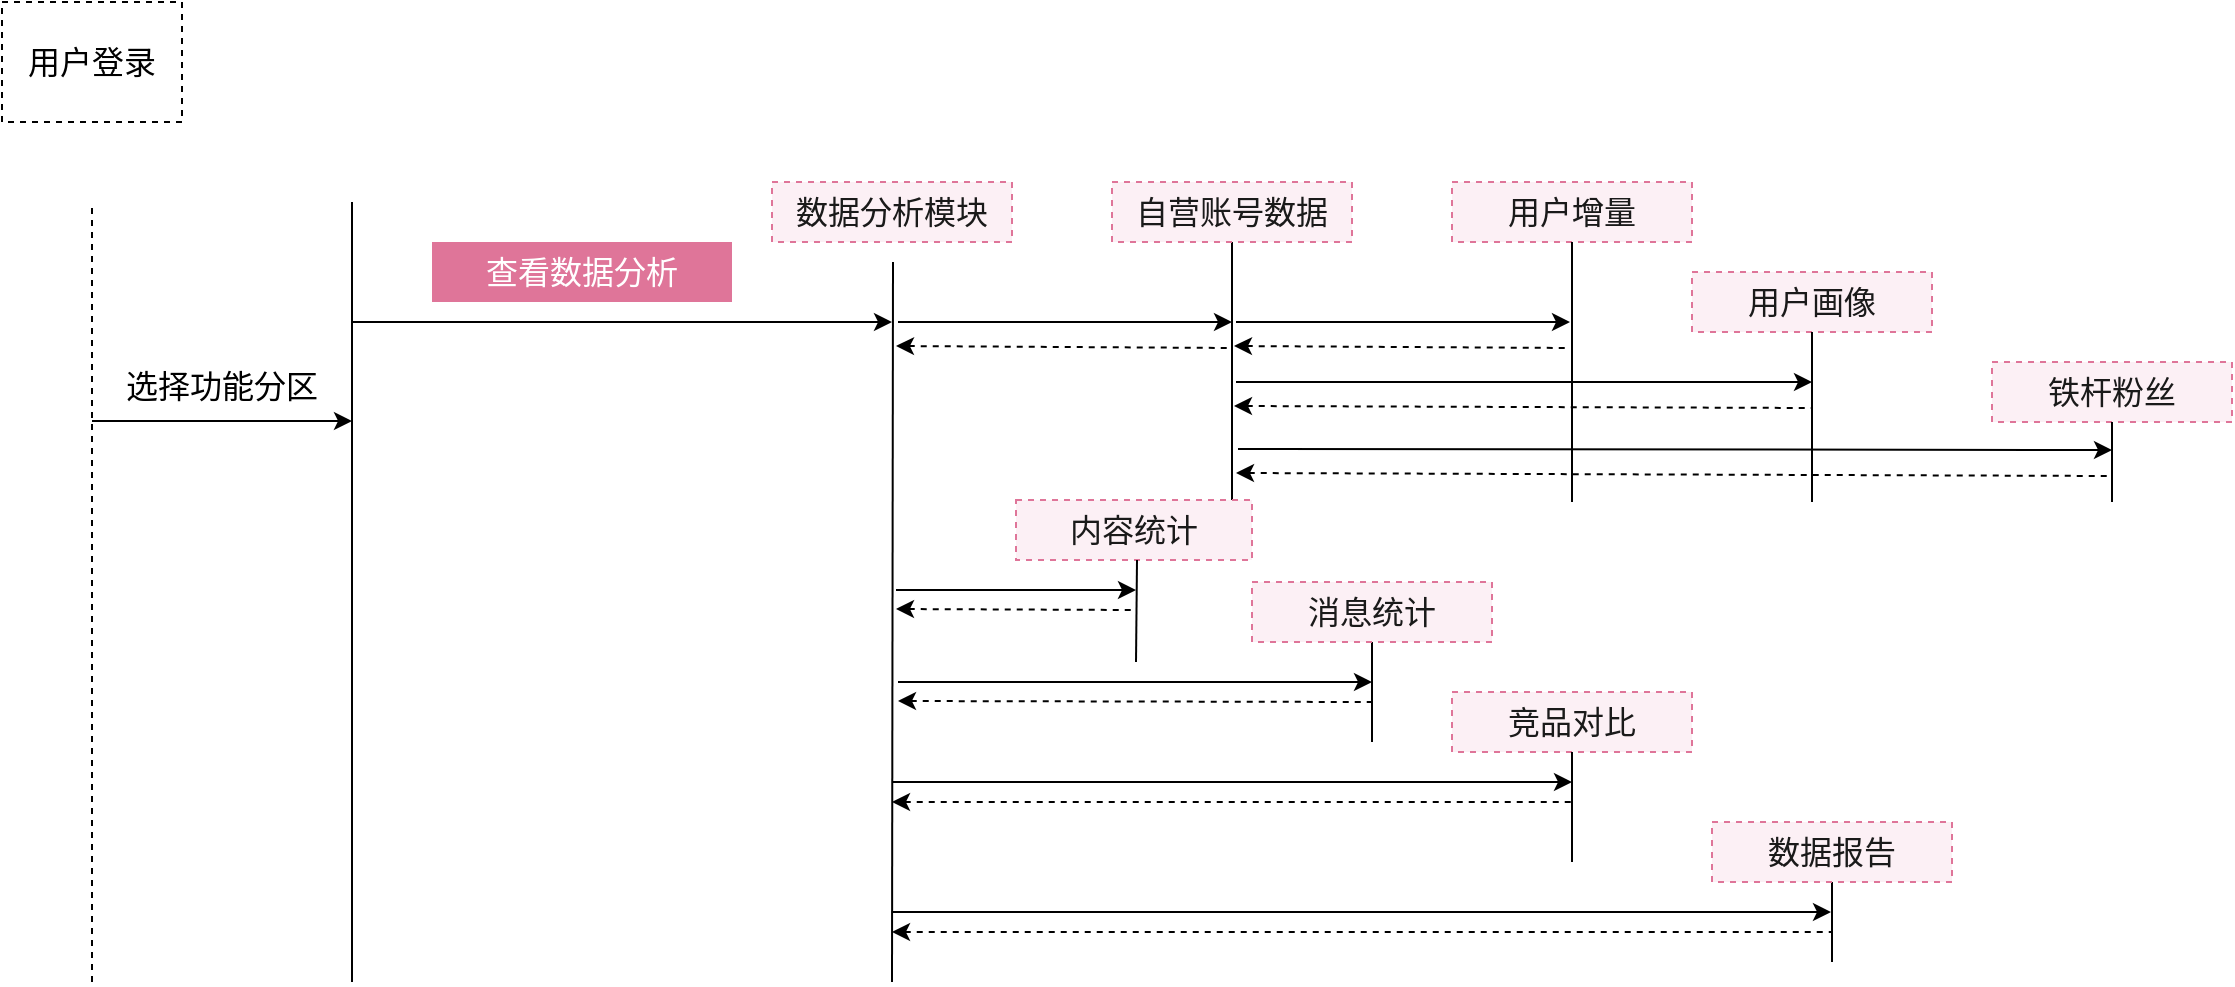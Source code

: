 <mxfile version="11.3.0" type="device" pages="1"><diagram id="HLeTLPxQHlJPXq3hG5YK" name="Page-1"><mxGraphModel dx="1072" dy="792" grid="1" gridSize="10" guides="1" tooltips="1" connect="1" arrows="1" fold="1" page="1" pageScale="1" pageWidth="827" pageHeight="1169" math="0" shadow="0"><root><mxCell id="0"/><mxCell id="1" parent="0"/><mxCell id="O4UMlJO7VJdOk5DAxWLD-32" value="" style="endArrow=none;html=1;startArrow=classic;startFill=1;endFill=0;dashed=1;fontSize=16;" parent="1" edge="1"><mxGeometry width="50" height="50" relative="1" as="geometry"><mxPoint x="652.0" y="895.5" as="sourcePoint"/><mxPoint x="1090" y="897" as="targetPoint"/></mxGeometry></mxCell><mxCell id="O4UMlJO7VJdOk5DAxWLD-14" value="" style="endArrow=none;html=1;fillColor=#1ba1e2;strokeColor=#000000;fontSize=16;" parent="1" edge="1"><mxGeometry width="50" height="50" relative="1" as="geometry"><mxPoint x="650" y="910" as="sourcePoint"/><mxPoint x="650.0" y="780" as="targetPoint"/></mxGeometry></mxCell><mxCell id="JBw9uPX-bLe68wLzSXSp-1" value="" style="endArrow=none;html=1;dashed=1;fontSize=16;" parent="1" edge="1"><mxGeometry width="50" height="50" relative="1" as="geometry"><mxPoint x="80" y="1150" as="sourcePoint"/><mxPoint x="80" y="760" as="targetPoint"/></mxGeometry></mxCell><mxCell id="JBw9uPX-bLe68wLzSXSp-3" value="用户登录" style="rounded=0;whiteSpace=wrap;html=1;dashed=1;fontSize=16;" parent="1" vertex="1"><mxGeometry x="35" y="660" width="90" height="60" as="geometry"/></mxCell><mxCell id="JBw9uPX-bLe68wLzSXSp-61" value="" style="endArrow=none;html=1;fontSize=16;" parent="1" edge="1"><mxGeometry width="50" height="50" relative="1" as="geometry"><mxPoint x="210" y="1150" as="sourcePoint"/><mxPoint x="210" y="760" as="targetPoint"/></mxGeometry></mxCell><mxCell id="JBw9uPX-bLe68wLzSXSp-62" value="" style="endArrow=classic;html=1;fontSize=16;" parent="1" edge="1"><mxGeometry width="50" height="50" relative="1" as="geometry"><mxPoint x="80.0" y="869.5" as="sourcePoint"/><mxPoint x="210" y="869.5" as="targetPoint"/></mxGeometry></mxCell><mxCell id="JBw9uPX-bLe68wLzSXSp-63" value="选择功能分区" style="text;html=1;strokeColor=none;fillColor=none;align=center;verticalAlign=middle;whiteSpace=wrap;rounded=0;dashed=1;fontSize=16;" parent="1" vertex="1"><mxGeometry x="80" y="839.5" width="130" height="24" as="geometry"/></mxCell><mxCell id="JBw9uPX-bLe68wLzSXSp-97" value="" style="endArrow=classic;html=1;fontSize=16;" parent="1" edge="1"><mxGeometry width="50" height="50" relative="1" as="geometry"><mxPoint x="210" y="820" as="sourcePoint"/><mxPoint x="480" y="820" as="targetPoint"/></mxGeometry></mxCell><mxCell id="JBw9uPX-bLe68wLzSXSp-98" value="查看数据分析" style="text;html=1;align=center;verticalAlign=middle;whiteSpace=wrap;rounded=0;dashed=1;fillColor=#df7599;strokeColor=none;fontColor=#ffffff;fontSize=16;" parent="1" vertex="1"><mxGeometry x="250" y="780" width="150" height="30" as="geometry"/></mxCell><mxCell id="JBw9uPX-bLe68wLzSXSp-99" value="" style="endArrow=none;html=1;fillColor=#1ba1e2;strokeColor=#000000;fontSize=16;" parent="1" edge="1"><mxGeometry width="50" height="50" relative="1" as="geometry"><mxPoint x="480" y="1150" as="sourcePoint"/><mxPoint x="480.5" y="790" as="targetPoint"/></mxGeometry></mxCell><mxCell id="JBw9uPX-bLe68wLzSXSp-100" value="数据分析模块" style="text;html=1;strokeColor=#DF7599;fillColor=#FCF0F5;align=center;verticalAlign=middle;whiteSpace=wrap;rounded=0;dashed=1;fontColor=#1A1A1A;fontSize=16;" parent="1" vertex="1"><mxGeometry x="420" y="750" width="120" height="30" as="geometry"/></mxCell><mxCell id="O4UMlJO7VJdOk5DAxWLD-3" value="内容统计" style="text;html=1;strokeColor=#DF7599;fillColor=#FCF0F5;align=center;verticalAlign=middle;whiteSpace=wrap;rounded=0;dashed=1;fontColor=#1A1A1A;fontSize=16;" parent="1" vertex="1"><mxGeometry x="542" y="909" width="118" height="30" as="geometry"/></mxCell><mxCell id="O4UMlJO7VJdOk5DAxWLD-43" style="edgeStyle=orthogonalEdgeStyle;rounded=0;orthogonalLoop=1;jettySize=auto;html=1;endArrow=none;endFill=0;fontSize=16;fontColor=#FFFFFF;" parent="1" source="O4UMlJO7VJdOk5DAxWLD-4" edge="1"><mxGeometry relative="1" as="geometry"><mxPoint x="720" y="1030" as="targetPoint"/></mxGeometry></mxCell><mxCell id="O4UMlJO7VJdOk5DAxWLD-4" value="消息统计&lt;span style=&quot;color: rgb(0 , 0 , 0) ; font-family: &amp;#34;helvetica&amp;#34; , &amp;#34;arial&amp;#34; , sans-serif ; font-size: 0px ; white-space: nowrap&quot;&gt;%3CmxGraphModel%3E%3Croot%3E%3CmxCell%20id%3D%220%22%2F%3E%3CmxCell%20id%3D%221%22%20parent%3D%220%22%2F%3E%3CmxCell%20id%3D%222%22%20value%3D%22%E6%95%B0%E6%8D%AE%E5%88%86%E6%9E%90%E6%A8%A1%E5%9D%97%22%20style%3D%22text%3Bhtml%3D1%3BstrokeColor%3D%23DF7599%3BfillColor%3D%23FCF0F5%3Balign%3Dcenter%3BverticalAlign%3Dmiddle%3BwhiteSpace%3Dwrap%3Brounded%3D0%3Bdashed%3D1%3BfontColor%3D%231A1A1A%3BfontSize%3D16%3B%22%20vertex%3D%221%22%20parent%3D%221%22%3E%3CmxGeometry%20x%3D%22610%22%20y%3D%22750%22%20width%3D%22120%22%20height%3D%2230%22%20as%3D%22geometry%22%2F%3E%3C%2FmxCell%3E%3C%2Froot%3E%3C%2FmxGraphModel%3E&lt;/span&gt;&lt;span style=&quot;color: rgb(0 , 0 , 0) ; font-family: &amp;#34;helvetica&amp;#34; , &amp;#34;arial&amp;#34; , sans-serif ; font-size: 0px ; white-space: nowrap&quot;&gt;%3CmxGraphModel%3E%3Croot%3E%3CmxCell%20id%3D%220%22%2F%3E%3CmxCell%20id%3D%221%22%20parent%3D%220%22%2F%3E%3CmxCell%20id%3D%222%22%20value%3D%22%E6%95%B0%E6%8D%AE%E5%88%86%E6%9E%90%E6%A8%A1%E5%9D%97%22%20style%3D%22text%3Bhtml%3D1%3BstrokeColor%3D%23DF7599%3BfillColor%3D%23FCF0F5%3Balign%3Dcenter%3BverticalAlign%3Dmiddle%3BwhiteSpace%3Dwrap%3Brounded%3D0%3Bdashed%3D1%3BfontColor%3D%231A1A1A%3BfontSize%3D16%3B%22%20vertex%3D%221%22%20parent%3D%221%22%3E%3CmxGeometry%20x%3D%22610%22%20y%3D%22750%22%20width%3D%22120%22%20height%3D%2230%22%20as%3D%22geometry%22%2F%3E%3C%2FmxCell%3E%3C%2Froot%3E%3C%2FmxGraphModel%3E&lt;/span&gt;" style="text;html=1;strokeColor=#DF7599;fillColor=#FCF0F5;align=center;verticalAlign=middle;whiteSpace=wrap;rounded=0;dashed=1;fontColor=#1A1A1A;fontSize=16;" parent="1" vertex="1"><mxGeometry x="660" y="950" width="120" height="30" as="geometry"/></mxCell><mxCell id="O4UMlJO7VJdOk5DAxWLD-5" value="竞品对比" style="text;html=1;strokeColor=#DF7599;fillColor=#FCF0F5;align=center;verticalAlign=middle;whiteSpace=wrap;rounded=0;dashed=1;fontColor=#1A1A1A;fontSize=16;" parent="1" vertex="1"><mxGeometry x="760" y="1005" width="120" height="30" as="geometry"/></mxCell><mxCell id="O4UMlJO7VJdOk5DAxWLD-42" style="edgeStyle=orthogonalEdgeStyle;rounded=0;orthogonalLoop=1;jettySize=auto;html=1;fontSize=16;fontColor=#FFFFFF;endArrow=none;endFill=0;" parent="1" source="O4UMlJO7VJdOk5DAxWLD-6" edge="1"><mxGeometry relative="1" as="geometry"><mxPoint x="950" y="1140" as="targetPoint"/></mxGeometry></mxCell><mxCell id="O4UMlJO7VJdOk5DAxWLD-6" value="数据报告" style="text;html=1;strokeColor=#DF7599;fillColor=#FCF0F5;align=center;verticalAlign=middle;whiteSpace=wrap;rounded=0;dashed=1;fontColor=#1A1A1A;fontSize=16;" parent="1" vertex="1"><mxGeometry x="890" y="1070" width="120" height="30" as="geometry"/></mxCell><mxCell id="O4UMlJO7VJdOk5DAxWLD-7" value="" style="endArrow=none;html=1;fillColor=#1ba1e2;strokeColor=#000000;fontSize=16;" parent="1" edge="1"><mxGeometry width="50" height="50" relative="1" as="geometry"><mxPoint x="602" y="990" as="sourcePoint"/><mxPoint x="602.5" y="939" as="targetPoint"/></mxGeometry></mxCell><mxCell id="O4UMlJO7VJdOk5DAxWLD-9" value="" style="endArrow=classic;html=1;fontSize=16;" parent="1" edge="1"><mxGeometry width="50" height="50" relative="1" as="geometry"><mxPoint x="482.0" y="954" as="sourcePoint"/><mxPoint x="602.0" y="954" as="targetPoint"/></mxGeometry></mxCell><mxCell id="O4UMlJO7VJdOk5DAxWLD-10" value="" style="endArrow=none;html=1;startArrow=classic;startFill=1;endFill=0;dashed=1;fontSize=16;" parent="1" edge="1"><mxGeometry width="50" height="50" relative="1" as="geometry"><mxPoint x="482.0" y="963.5" as="sourcePoint"/><mxPoint x="602.0" y="964" as="targetPoint"/></mxGeometry></mxCell><mxCell id="O4UMlJO7VJdOk5DAxWLD-12" value="" style="endArrow=none;html=1;fillColor=#1ba1e2;strokeColor=#000000;fontSize=16;" parent="1" edge="1"><mxGeometry width="50" height="50" relative="1" as="geometry"><mxPoint x="820" y="1090" as="sourcePoint"/><mxPoint x="820.0" y="1035" as="targetPoint"/></mxGeometry></mxCell><mxCell id="O4UMlJO7VJdOk5DAxWLD-13" value="自营账号数据" style="text;html=1;strokeColor=#DF7599;fillColor=#FCF0F5;align=center;verticalAlign=middle;whiteSpace=wrap;rounded=0;dashed=1;fontColor=#1A1A1A;fontSize=16;" parent="1" vertex="1"><mxGeometry x="590" y="750" width="120" height="30" as="geometry"/></mxCell><mxCell id="O4UMlJO7VJdOk5DAxWLD-15" value="" style="endArrow=classic;html=1;fontSize=16;" parent="1" edge="1"><mxGeometry width="50" height="50" relative="1" as="geometry"><mxPoint x="483.0" y="820" as="sourcePoint"/><mxPoint x="650" y="820" as="targetPoint"/></mxGeometry></mxCell><mxCell id="O4UMlJO7VJdOk5DAxWLD-16" value="" style="endArrow=none;html=1;startArrow=classic;startFill=1;endFill=0;dashed=1;fontSize=16;" parent="1" edge="1"><mxGeometry width="50" height="50" relative="1" as="geometry"><mxPoint x="482.0" y="832.0" as="sourcePoint"/><mxPoint x="650" y="833" as="targetPoint"/></mxGeometry></mxCell><mxCell id="O4UMlJO7VJdOk5DAxWLD-17" value="用户增量" style="text;html=1;strokeColor=#DF7599;fillColor=#FCF0F5;align=center;verticalAlign=middle;whiteSpace=wrap;rounded=0;dashed=1;fontColor=#1A1A1A;fontSize=16;" parent="1" vertex="1"><mxGeometry x="760" y="750" width="120" height="30" as="geometry"/></mxCell><mxCell id="O4UMlJO7VJdOk5DAxWLD-18" value="用户画像" style="text;html=1;strokeColor=#DF7599;fillColor=#FCF0F5;align=center;verticalAlign=middle;whiteSpace=wrap;rounded=0;dashed=1;fontColor=#1A1A1A;fontSize=16;" parent="1" vertex="1"><mxGeometry x="880" y="795" width="120" height="30" as="geometry"/></mxCell><mxCell id="O4UMlJO7VJdOk5DAxWLD-19" value="铁杆粉丝" style="text;html=1;strokeColor=#DF7599;fillColor=#FCF0F5;align=center;verticalAlign=middle;whiteSpace=wrap;rounded=0;dashed=1;fontColor=#1A1A1A;fontSize=16;" parent="1" vertex="1"><mxGeometry x="1030" y="840" width="120" height="30" as="geometry"/></mxCell><mxCell id="O4UMlJO7VJdOk5DAxWLD-20" value="" style="endArrow=none;html=1;fillColor=#1ba1e2;strokeColor=#000000;fontSize=16;" parent="1" edge="1"><mxGeometry width="50" height="50" relative="1" as="geometry"><mxPoint x="820" y="910" as="sourcePoint"/><mxPoint x="820.0" y="780" as="targetPoint"/></mxGeometry></mxCell><mxCell id="O4UMlJO7VJdOk5DAxWLD-21" value="" style="endArrow=none;html=1;fillColor=#1ba1e2;strokeColor=#000000;fontSize=16;" parent="1" edge="1"><mxGeometry width="50" height="50" relative="1" as="geometry"><mxPoint x="940" y="910" as="sourcePoint"/><mxPoint x="940.0" y="825" as="targetPoint"/></mxGeometry></mxCell><mxCell id="O4UMlJO7VJdOk5DAxWLD-22" value="" style="endArrow=none;html=1;fillColor=#1ba1e2;strokeColor=#000000;fontSize=16;" parent="1" edge="1"><mxGeometry width="50" height="50" relative="1" as="geometry"><mxPoint x="1090" y="910" as="sourcePoint"/><mxPoint x="1090.0" y="870" as="targetPoint"/></mxGeometry></mxCell><mxCell id="O4UMlJO7VJdOk5DAxWLD-25" value="" style="endArrow=classic;html=1;fontSize=16;" parent="1" edge="1"><mxGeometry width="50" height="50" relative="1" as="geometry"><mxPoint x="652.0" y="820" as="sourcePoint"/><mxPoint x="819" y="820" as="targetPoint"/></mxGeometry></mxCell><mxCell id="O4UMlJO7VJdOk5DAxWLD-26" value="" style="endArrow=none;html=1;startArrow=classic;startFill=1;endFill=0;dashed=1;fontSize=16;" parent="1" edge="1"><mxGeometry width="50" height="50" relative="1" as="geometry"><mxPoint x="651.0" y="832.0" as="sourcePoint"/><mxPoint x="819" y="833" as="targetPoint"/></mxGeometry></mxCell><mxCell id="O4UMlJO7VJdOk5DAxWLD-27" value="" style="endArrow=classic;html=1;fontSize=16;" parent="1" edge="1"><mxGeometry width="50" height="50" relative="1" as="geometry"><mxPoint x="652.0" y="850" as="sourcePoint"/><mxPoint x="940" y="850" as="targetPoint"/></mxGeometry></mxCell><mxCell id="O4UMlJO7VJdOk5DAxWLD-28" value="" style="endArrow=none;html=1;startArrow=classic;startFill=1;endFill=0;dashed=1;fontSize=16;" parent="1" edge="1"><mxGeometry width="50" height="50" relative="1" as="geometry"><mxPoint x="651.0" y="862.0" as="sourcePoint"/><mxPoint x="940" y="863" as="targetPoint"/></mxGeometry></mxCell><mxCell id="O4UMlJO7VJdOk5DAxWLD-31" value="" style="endArrow=classic;html=1;fontSize=16;" parent="1" edge="1"><mxGeometry width="50" height="50" relative="1" as="geometry"><mxPoint x="653.0" y="883.5" as="sourcePoint"/><mxPoint x="1090" y="884" as="targetPoint"/></mxGeometry></mxCell><mxCell id="O4UMlJO7VJdOk5DAxWLD-33" value="" style="endArrow=classic;html=1;fontSize=16;" parent="1" edge="1"><mxGeometry width="50" height="50" relative="1" as="geometry"><mxPoint x="483.0" y="1000" as="sourcePoint"/><mxPoint x="720" y="1000" as="targetPoint"/></mxGeometry></mxCell><mxCell id="O4UMlJO7VJdOk5DAxWLD-34" value="" style="endArrow=none;html=1;startArrow=classic;startFill=1;endFill=0;dashed=1;fontSize=16;" parent="1" edge="1"><mxGeometry width="50" height="50" relative="1" as="geometry"><mxPoint x="483.0" y="1009.5" as="sourcePoint"/><mxPoint x="720" y="1010" as="targetPoint"/></mxGeometry></mxCell><mxCell id="O4UMlJO7VJdOk5DAxWLD-35" value="" style="endArrow=classic;html=1;fontSize=16;" parent="1" edge="1"><mxGeometry width="50" height="50" relative="1" as="geometry"><mxPoint x="480" y="1050" as="sourcePoint"/><mxPoint x="820" y="1050" as="targetPoint"/></mxGeometry></mxCell><mxCell id="O4UMlJO7VJdOk5DAxWLD-36" value="" style="endArrow=none;html=1;startArrow=classic;startFill=1;endFill=0;dashed=1;fontSize=16;" parent="1" edge="1"><mxGeometry width="50" height="50" relative="1" as="geometry"><mxPoint x="480" y="1060" as="sourcePoint"/><mxPoint x="820" y="1060" as="targetPoint"/></mxGeometry></mxCell><mxCell id="O4UMlJO7VJdOk5DAxWLD-40" value="" style="endArrow=classic;html=1;fontSize=16;" parent="1" edge="1"><mxGeometry width="50" height="50" relative="1" as="geometry"><mxPoint x="480" y="1115" as="sourcePoint"/><mxPoint x="949.5" y="1115" as="targetPoint"/></mxGeometry></mxCell><mxCell id="O4UMlJO7VJdOk5DAxWLD-41" value="" style="endArrow=none;html=1;startArrow=classic;startFill=1;endFill=0;dashed=1;fontSize=16;" parent="1" edge="1"><mxGeometry width="50" height="50" relative="1" as="geometry"><mxPoint x="480" y="1125" as="sourcePoint"/><mxPoint x="949.5" y="1125" as="targetPoint"/></mxGeometry></mxCell></root></mxGraphModel></diagram></mxfile>